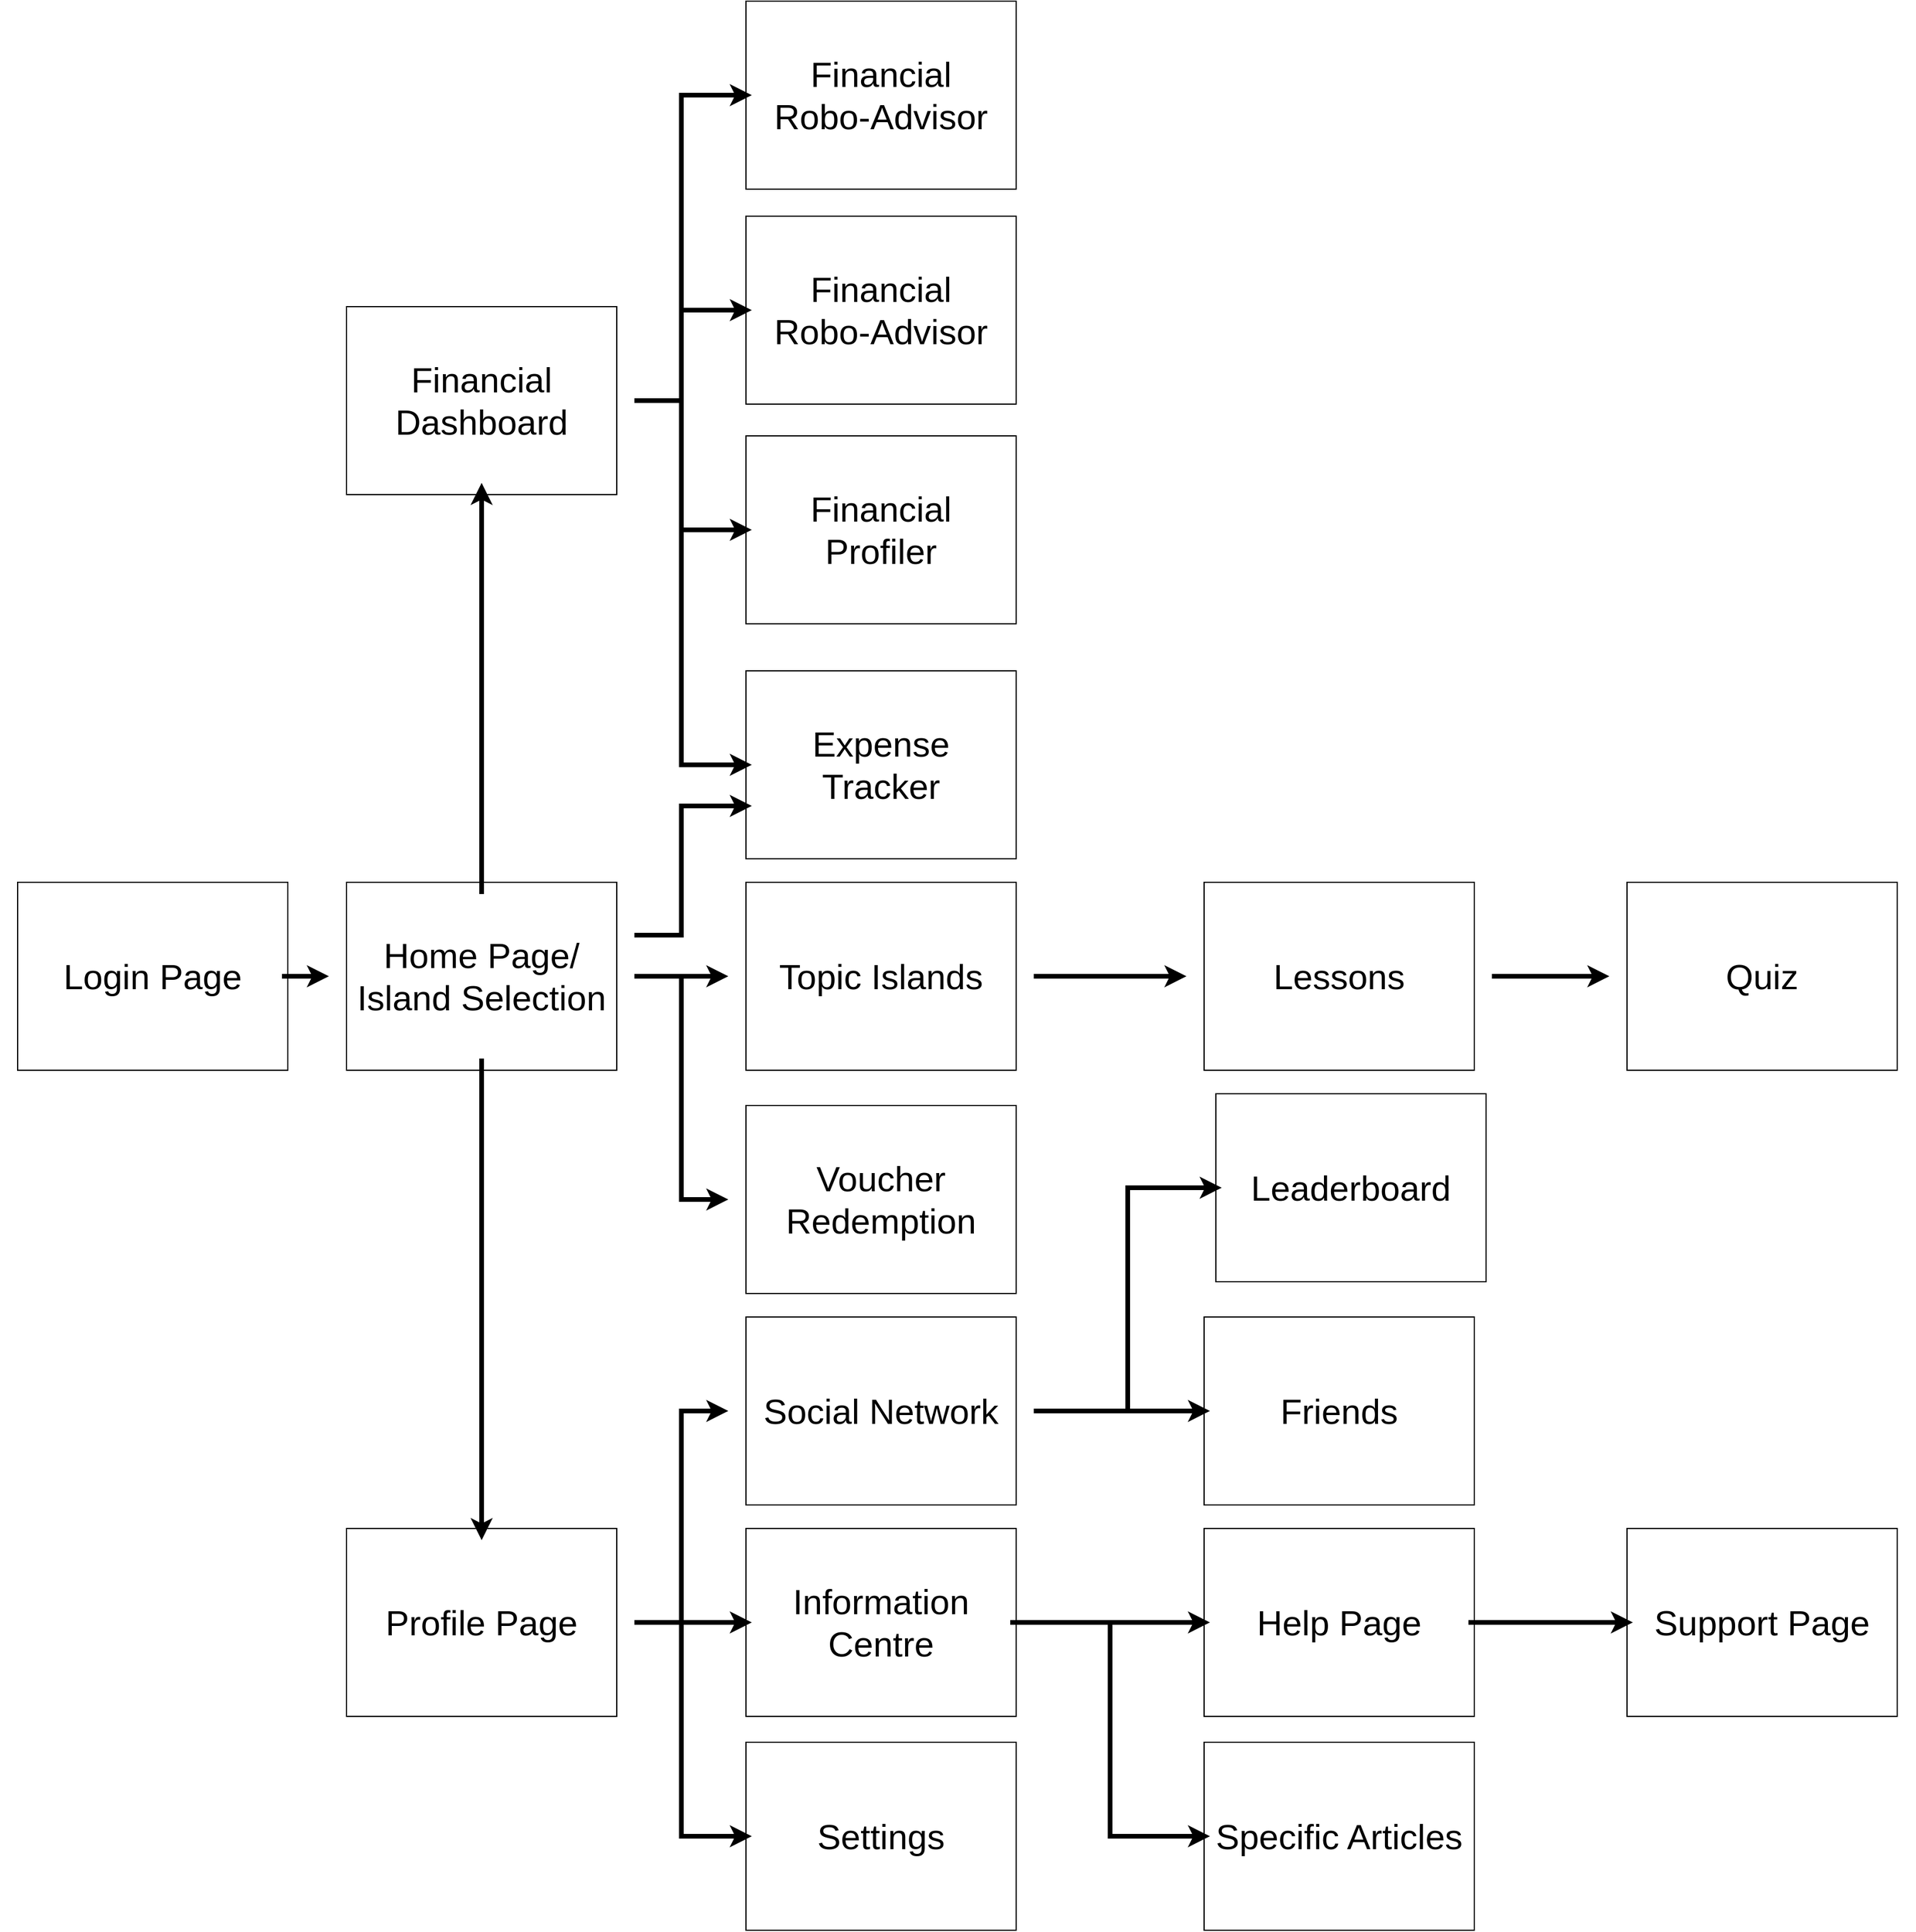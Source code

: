 <mxfile version="20.4.0" type="github">
  <diagram id="xeiWIUsCd8FCCVY9EHyw" name="Page-1">
    <mxGraphModel dx="3170" dy="1780" grid="1" gridSize="10" guides="1" tooltips="1" connect="1" arrows="1" fold="1" page="1" pageScale="1" pageWidth="2336" pageHeight="1654" math="0" shadow="0">
      <root>
        <mxCell id="0" />
        <mxCell id="1" parent="0" />
        <mxCell id="ZgKXBUmyCraqR8mIBlqp-3" value="" style="group" parent="1" vertex="1" connectable="0">
          <mxGeometry y="750" width="260" height="160" as="geometry" />
        </mxCell>
        <mxCell id="ZgKXBUmyCraqR8mIBlqp-65" value="" style="group" parent="ZgKXBUmyCraqR8mIBlqp-3" vertex="1" connectable="0">
          <mxGeometry x="15" width="230" height="160" as="geometry" />
        </mxCell>
        <mxCell id="ZgKXBUmyCraqR8mIBlqp-1" value="" style="rounded=0;whiteSpace=wrap;html=1;" parent="ZgKXBUmyCraqR8mIBlqp-65" vertex="1">
          <mxGeometry width="230" height="160" as="geometry" />
        </mxCell>
        <mxCell id="ZgKXBUmyCraqR8mIBlqp-2" value="&lt;font style=&quot;font-size: 30px;&quot;&gt;Login Page&lt;/font&gt;" style="text;html=1;strokeColor=none;fillColor=none;align=center;verticalAlign=middle;whiteSpace=wrap;rounded=0;container=1;" parent="ZgKXBUmyCraqR8mIBlqp-65" vertex="1">
          <mxGeometry x="5" y="10" width="220" height="140" as="geometry" />
        </mxCell>
        <mxCell id="ZgKXBUmyCraqR8mIBlqp-4" value="" style="group" parent="1" vertex="1" connectable="0">
          <mxGeometry x="280" y="750" width="260" height="160" as="geometry" />
        </mxCell>
        <mxCell id="ZgKXBUmyCraqR8mIBlqp-5" value="" style="rounded=0;whiteSpace=wrap;html=1;" parent="ZgKXBUmyCraqR8mIBlqp-4" vertex="1">
          <mxGeometry x="15" width="230" height="160" as="geometry" />
        </mxCell>
        <mxCell id="ZgKXBUmyCraqR8mIBlqp-6" value="&lt;font style=&quot;font-size: 30px;&quot;&gt;Home Page/&lt;br&gt;Island Selection&lt;br&gt;&lt;/font&gt;" style="text;html=1;strokeColor=none;fillColor=none;align=center;verticalAlign=middle;whiteSpace=wrap;rounded=0;" parent="ZgKXBUmyCraqR8mIBlqp-4" vertex="1">
          <mxGeometry y="10" width="260" height="140" as="geometry" />
        </mxCell>
        <mxCell id="ZgKXBUmyCraqR8mIBlqp-7" value="" style="group" parent="1" vertex="1" connectable="0">
          <mxGeometry x="280" y="260" width="260" height="160" as="geometry" />
        </mxCell>
        <mxCell id="ZgKXBUmyCraqR8mIBlqp-8" value="" style="rounded=0;whiteSpace=wrap;html=1;" parent="ZgKXBUmyCraqR8mIBlqp-7" vertex="1">
          <mxGeometry x="15" width="230" height="160" as="geometry" />
        </mxCell>
        <mxCell id="ZgKXBUmyCraqR8mIBlqp-9" value="&lt;font style=&quot;font-size: 30px;&quot;&gt;Financial Dashboard&lt;/font&gt;" style="text;html=1;strokeColor=none;fillColor=none;align=center;verticalAlign=middle;whiteSpace=wrap;rounded=0;" parent="ZgKXBUmyCraqR8mIBlqp-7" vertex="1">
          <mxGeometry y="10" width="260" height="140" as="geometry" />
        </mxCell>
        <mxCell id="ZgKXBUmyCraqR8mIBlqp-10" value="" style="group" parent="1" vertex="1" connectable="0">
          <mxGeometry x="280" y="1300" width="260" height="160" as="geometry" />
        </mxCell>
        <mxCell id="ZgKXBUmyCraqR8mIBlqp-11" value="" style="rounded=0;whiteSpace=wrap;html=1;" parent="ZgKXBUmyCraqR8mIBlqp-10" vertex="1">
          <mxGeometry x="15" width="230" height="160" as="geometry" />
        </mxCell>
        <mxCell id="ZgKXBUmyCraqR8mIBlqp-12" value="&lt;font style=&quot;font-size: 30px;&quot;&gt;Profile Page&lt;/font&gt;" style="text;html=1;strokeColor=none;fillColor=none;align=center;verticalAlign=middle;whiteSpace=wrap;rounded=0;" parent="ZgKXBUmyCraqR8mIBlqp-10" vertex="1">
          <mxGeometry y="10" width="260" height="140" as="geometry" />
        </mxCell>
        <mxCell id="ZgKXBUmyCraqR8mIBlqp-13" value="" style="group" parent="1" vertex="1" connectable="0">
          <mxGeometry x="620" y="750" width="260" height="160" as="geometry" />
        </mxCell>
        <mxCell id="ZgKXBUmyCraqR8mIBlqp-14" value="" style="rounded=0;whiteSpace=wrap;html=1;" parent="ZgKXBUmyCraqR8mIBlqp-13" vertex="1">
          <mxGeometry x="15" width="230" height="160" as="geometry" />
        </mxCell>
        <mxCell id="ZgKXBUmyCraqR8mIBlqp-15" value="&lt;span style=&quot;font-size: 30px;&quot;&gt;Topic Islands&lt;/span&gt;" style="text;html=1;strokeColor=none;fillColor=none;align=center;verticalAlign=middle;whiteSpace=wrap;rounded=0;" parent="ZgKXBUmyCraqR8mIBlqp-13" vertex="1">
          <mxGeometry y="10" width="260" height="140" as="geometry" />
        </mxCell>
        <mxCell id="ZgKXBUmyCraqR8mIBlqp-16" value="" style="group" parent="1" vertex="1" connectable="0">
          <mxGeometry x="1010" y="750" width="260" height="160" as="geometry" />
        </mxCell>
        <mxCell id="ZgKXBUmyCraqR8mIBlqp-17" value="" style="rounded=0;whiteSpace=wrap;html=1;" parent="ZgKXBUmyCraqR8mIBlqp-16" vertex="1">
          <mxGeometry x="15" width="230" height="160" as="geometry" />
        </mxCell>
        <mxCell id="ZgKXBUmyCraqR8mIBlqp-18" value="&lt;span style=&quot;font-size: 30px;&quot;&gt;Lessons&lt;/span&gt;" style="text;html=1;strokeColor=none;fillColor=none;align=center;verticalAlign=middle;whiteSpace=wrap;rounded=0;" parent="ZgKXBUmyCraqR8mIBlqp-16" vertex="1">
          <mxGeometry y="10" width="260" height="140" as="geometry" />
        </mxCell>
        <mxCell id="ZgKXBUmyCraqR8mIBlqp-19" value="" style="group" parent="1" vertex="1" connectable="0">
          <mxGeometry x="1370" y="750" width="260" height="160" as="geometry" />
        </mxCell>
        <mxCell id="ZgKXBUmyCraqR8mIBlqp-20" value="" style="rounded=0;whiteSpace=wrap;html=1;" parent="ZgKXBUmyCraqR8mIBlqp-19" vertex="1">
          <mxGeometry x="15" width="230" height="160" as="geometry" />
        </mxCell>
        <mxCell id="ZgKXBUmyCraqR8mIBlqp-21" value="&lt;span style=&quot;font-size: 30px;&quot;&gt;Quiz&lt;/span&gt;" style="text;html=1;strokeColor=none;fillColor=none;align=center;verticalAlign=middle;whiteSpace=wrap;rounded=0;" parent="ZgKXBUmyCraqR8mIBlqp-19" vertex="1">
          <mxGeometry y="10" width="260" height="140" as="geometry" />
        </mxCell>
        <mxCell id="ZgKXBUmyCraqR8mIBlqp-22" value="" style="group" parent="1" vertex="1" connectable="0">
          <mxGeometry x="620" y="1120" width="260" height="160" as="geometry" />
        </mxCell>
        <mxCell id="ZgKXBUmyCraqR8mIBlqp-23" value="" style="rounded=0;whiteSpace=wrap;html=1;" parent="ZgKXBUmyCraqR8mIBlqp-22" vertex="1">
          <mxGeometry x="15" width="230" height="160" as="geometry" />
        </mxCell>
        <mxCell id="ZgKXBUmyCraqR8mIBlqp-24" value="&lt;span style=&quot;font-size: 30px;&quot;&gt;Social Network&lt;/span&gt;" style="text;html=1;strokeColor=none;fillColor=none;align=center;verticalAlign=middle;whiteSpace=wrap;rounded=0;" parent="ZgKXBUmyCraqR8mIBlqp-22" vertex="1">
          <mxGeometry y="10" width="260" height="140" as="geometry" />
        </mxCell>
        <mxCell id="ZgKXBUmyCraqR8mIBlqp-25" value="" style="group" parent="1" vertex="1" connectable="0">
          <mxGeometry x="620" y="1300" width="260" height="160" as="geometry" />
        </mxCell>
        <mxCell id="ZgKXBUmyCraqR8mIBlqp-26" value="" style="rounded=0;whiteSpace=wrap;html=1;" parent="ZgKXBUmyCraqR8mIBlqp-25" vertex="1">
          <mxGeometry x="15" width="230" height="160" as="geometry" />
        </mxCell>
        <mxCell id="ZgKXBUmyCraqR8mIBlqp-27" value="&lt;span style=&quot;font-size: 30px;&quot;&gt;Information Centre&lt;/span&gt;" style="text;html=1;strokeColor=none;fillColor=none;align=center;verticalAlign=middle;whiteSpace=wrap;rounded=0;" parent="ZgKXBUmyCraqR8mIBlqp-25" vertex="1">
          <mxGeometry x="20" y="10" width="220" height="140" as="geometry" />
        </mxCell>
        <mxCell id="ZgKXBUmyCraqR8mIBlqp-31" value="" style="group" parent="1" vertex="1" connectable="0">
          <mxGeometry x="620" y="940" width="260" height="160" as="geometry" />
        </mxCell>
        <mxCell id="ZgKXBUmyCraqR8mIBlqp-32" value="" style="rounded=0;whiteSpace=wrap;html=1;" parent="ZgKXBUmyCraqR8mIBlqp-31" vertex="1">
          <mxGeometry x="15" width="230" height="160" as="geometry" />
        </mxCell>
        <mxCell id="ZgKXBUmyCraqR8mIBlqp-33" value="&lt;span style=&quot;font-size: 30px;&quot;&gt;Voucher Redemption&lt;/span&gt;" style="text;html=1;strokeColor=none;fillColor=none;align=center;verticalAlign=middle;whiteSpace=wrap;rounded=0;" parent="ZgKXBUmyCraqR8mIBlqp-31" vertex="1">
          <mxGeometry y="10" width="260" height="140" as="geometry" />
        </mxCell>
        <mxCell id="ZgKXBUmyCraqR8mIBlqp-34" value="" style="group" parent="1" vertex="1" connectable="0">
          <mxGeometry x="1010" y="1300" width="260" height="160" as="geometry" />
        </mxCell>
        <mxCell id="ZgKXBUmyCraqR8mIBlqp-35" value="" style="rounded=0;whiteSpace=wrap;html=1;" parent="ZgKXBUmyCraqR8mIBlqp-34" vertex="1">
          <mxGeometry x="15" width="230" height="160" as="geometry" />
        </mxCell>
        <mxCell id="ZgKXBUmyCraqR8mIBlqp-36" value="&lt;span style=&quot;font-size: 30px;&quot;&gt;Help Page&lt;/span&gt;" style="text;html=1;strokeColor=none;fillColor=none;align=center;verticalAlign=middle;whiteSpace=wrap;rounded=0;" parent="ZgKXBUmyCraqR8mIBlqp-34" vertex="1">
          <mxGeometry x="20" y="10" width="220" height="140" as="geometry" />
        </mxCell>
        <mxCell id="ZgKXBUmyCraqR8mIBlqp-37" value="" style="group" parent="1" vertex="1" connectable="0">
          <mxGeometry x="620" y="570" width="260" height="160" as="geometry" />
        </mxCell>
        <mxCell id="ZgKXBUmyCraqR8mIBlqp-38" value="" style="rounded=0;whiteSpace=wrap;html=1;" parent="ZgKXBUmyCraqR8mIBlqp-37" vertex="1">
          <mxGeometry x="15" width="230" height="160" as="geometry" />
        </mxCell>
        <mxCell id="ZgKXBUmyCraqR8mIBlqp-39" value="&lt;span style=&quot;font-size: 30px;&quot;&gt;Expense Tracker&lt;/span&gt;" style="text;html=1;strokeColor=none;fillColor=none;align=center;verticalAlign=middle;whiteSpace=wrap;rounded=0;" parent="ZgKXBUmyCraqR8mIBlqp-37" vertex="1">
          <mxGeometry x="20" y="10" width="220" height="140" as="geometry" />
        </mxCell>
        <mxCell id="ZgKXBUmyCraqR8mIBlqp-40" value="" style="group" parent="1" vertex="1" connectable="0">
          <mxGeometry x="620" y="370" width="260" height="160" as="geometry" />
        </mxCell>
        <mxCell id="ZgKXBUmyCraqR8mIBlqp-41" value="" style="rounded=0;whiteSpace=wrap;html=1;" parent="ZgKXBUmyCraqR8mIBlqp-40" vertex="1">
          <mxGeometry x="15" width="230" height="160" as="geometry" />
        </mxCell>
        <mxCell id="ZgKXBUmyCraqR8mIBlqp-42" value="&lt;span style=&quot;font-size: 30px;&quot;&gt;Financial Profiler&lt;/span&gt;" style="text;html=1;strokeColor=none;fillColor=none;align=center;verticalAlign=middle;whiteSpace=wrap;rounded=0;" parent="ZgKXBUmyCraqR8mIBlqp-40" vertex="1">
          <mxGeometry x="20" y="10" width="220" height="140" as="geometry" />
        </mxCell>
        <mxCell id="ZgKXBUmyCraqR8mIBlqp-43" value="" style="group" parent="1" vertex="1" connectable="0">
          <mxGeometry x="620" y="183" width="260" height="160" as="geometry" />
        </mxCell>
        <mxCell id="ZgKXBUmyCraqR8mIBlqp-44" value="" style="rounded=0;whiteSpace=wrap;html=1;" parent="ZgKXBUmyCraqR8mIBlqp-43" vertex="1">
          <mxGeometry x="15" width="230" height="160" as="geometry" />
        </mxCell>
        <mxCell id="ZgKXBUmyCraqR8mIBlqp-45" value="&lt;span style=&quot;font-size: 30px;&quot;&gt;Financial &lt;br&gt;Robo-Advisor&lt;/span&gt;" style="text;html=1;strokeColor=none;fillColor=none;align=center;verticalAlign=middle;whiteSpace=wrap;rounded=0;" parent="ZgKXBUmyCraqR8mIBlqp-43" vertex="1">
          <mxGeometry x="20" y="10" width="220" height="140" as="geometry" />
        </mxCell>
        <mxCell id="ZgKXBUmyCraqR8mIBlqp-46" value="" style="group" parent="1" vertex="1" connectable="0">
          <mxGeometry x="620" y="1482" width="260" height="160" as="geometry" />
        </mxCell>
        <mxCell id="ZgKXBUmyCraqR8mIBlqp-47" value="" style="rounded=0;whiteSpace=wrap;html=1;" parent="ZgKXBUmyCraqR8mIBlqp-46" vertex="1">
          <mxGeometry x="15" width="230" height="160" as="geometry" />
        </mxCell>
        <mxCell id="ZgKXBUmyCraqR8mIBlqp-48" value="&lt;span style=&quot;font-size: 30px;&quot;&gt;Settings&lt;/span&gt;" style="text;html=1;strokeColor=none;fillColor=none;align=center;verticalAlign=middle;whiteSpace=wrap;rounded=0;" parent="ZgKXBUmyCraqR8mIBlqp-46" vertex="1">
          <mxGeometry x="20" y="10" width="220" height="140" as="geometry" />
        </mxCell>
        <mxCell id="ZgKXBUmyCraqR8mIBlqp-49" value="" style="group" parent="1" vertex="1" connectable="0">
          <mxGeometry x="1020" y="930" width="260" height="160" as="geometry" />
        </mxCell>
        <mxCell id="ZgKXBUmyCraqR8mIBlqp-50" value="" style="rounded=0;whiteSpace=wrap;html=1;" parent="ZgKXBUmyCraqR8mIBlqp-49" vertex="1">
          <mxGeometry x="15" width="230" height="160" as="geometry" />
        </mxCell>
        <mxCell id="ZgKXBUmyCraqR8mIBlqp-51" value="&lt;span style=&quot;font-size: 30px;&quot;&gt;Leaderboard&lt;/span&gt;" style="text;html=1;strokeColor=none;fillColor=none;align=center;verticalAlign=middle;whiteSpace=wrap;rounded=0;" parent="ZgKXBUmyCraqR8mIBlqp-49" vertex="1">
          <mxGeometry x="20" y="10" width="220" height="140" as="geometry" />
        </mxCell>
        <mxCell id="ZgKXBUmyCraqR8mIBlqp-52" value="" style="group" parent="1" vertex="1" connectable="0">
          <mxGeometry x="1010" y="1120" width="260" height="160" as="geometry" />
        </mxCell>
        <mxCell id="ZgKXBUmyCraqR8mIBlqp-53" value="" style="rounded=0;whiteSpace=wrap;html=1;" parent="ZgKXBUmyCraqR8mIBlqp-52" vertex="1">
          <mxGeometry x="15" width="230" height="160" as="geometry" />
        </mxCell>
        <mxCell id="ZgKXBUmyCraqR8mIBlqp-54" value="&lt;span style=&quot;font-size: 30px;&quot;&gt;Friends&lt;/span&gt;" style="text;html=1;strokeColor=none;fillColor=none;align=center;verticalAlign=middle;whiteSpace=wrap;rounded=0;" parent="ZgKXBUmyCraqR8mIBlqp-52" vertex="1">
          <mxGeometry x="20" y="10" width="220" height="140" as="geometry" />
        </mxCell>
        <mxCell id="ZgKXBUmyCraqR8mIBlqp-55" value="" style="group" parent="1" vertex="1" connectable="0">
          <mxGeometry x="1010" y="1482" width="260" height="160" as="geometry" />
        </mxCell>
        <mxCell id="ZgKXBUmyCraqR8mIBlqp-56" value="" style="rounded=0;whiteSpace=wrap;html=1;" parent="ZgKXBUmyCraqR8mIBlqp-55" vertex="1">
          <mxGeometry x="15" width="230" height="160" as="geometry" />
        </mxCell>
        <mxCell id="ZgKXBUmyCraqR8mIBlqp-57" value="&lt;span style=&quot;font-size: 30px;&quot;&gt;Specific Articles&lt;/span&gt;" style="text;html=1;strokeColor=none;fillColor=none;align=center;verticalAlign=middle;whiteSpace=wrap;rounded=0;" parent="ZgKXBUmyCraqR8mIBlqp-55" vertex="1">
          <mxGeometry x="20" y="10" width="220" height="140" as="geometry" />
        </mxCell>
        <mxCell id="ZgKXBUmyCraqR8mIBlqp-58" value="" style="group" parent="1" vertex="1" connectable="0">
          <mxGeometry x="620" width="260" height="160" as="geometry" />
        </mxCell>
        <mxCell id="ZgKXBUmyCraqR8mIBlqp-59" value="" style="rounded=0;whiteSpace=wrap;html=1;" parent="ZgKXBUmyCraqR8mIBlqp-58" vertex="1">
          <mxGeometry x="15" width="230" height="160" as="geometry" />
        </mxCell>
        <mxCell id="ZgKXBUmyCraqR8mIBlqp-60" value="&lt;span style=&quot;font-size: 30px;&quot;&gt;Financial &lt;br&gt;Robo-Advisor&lt;/span&gt;" style="text;html=1;strokeColor=none;fillColor=none;align=center;verticalAlign=middle;whiteSpace=wrap;rounded=0;" parent="ZgKXBUmyCraqR8mIBlqp-58" vertex="1">
          <mxGeometry x="20" y="10" width="220" height="140" as="geometry" />
        </mxCell>
        <mxCell id="ZgKXBUmyCraqR8mIBlqp-67" style="edgeStyle=orthogonalEdgeStyle;rounded=0;orthogonalLoop=1;jettySize=auto;html=1;exitX=1;exitY=0.5;exitDx=0;exitDy=0;strokeWidth=4;fontSize=30;" parent="1" source="ZgKXBUmyCraqR8mIBlqp-2" target="ZgKXBUmyCraqR8mIBlqp-6" edge="1">
          <mxGeometry relative="1" as="geometry" />
        </mxCell>
        <mxCell id="ZgKXBUmyCraqR8mIBlqp-70" style="edgeStyle=orthogonalEdgeStyle;rounded=0;orthogonalLoop=1;jettySize=auto;html=1;exitX=0.5;exitY=0;exitDx=0;exitDy=0;entryX=0.5;entryY=1;entryDx=0;entryDy=0;strokeWidth=4;fontSize=30;" parent="1" source="ZgKXBUmyCraqR8mIBlqp-6" target="ZgKXBUmyCraqR8mIBlqp-9" edge="1">
          <mxGeometry relative="1" as="geometry" />
        </mxCell>
        <mxCell id="ZgKXBUmyCraqR8mIBlqp-71" style="edgeStyle=orthogonalEdgeStyle;rounded=0;orthogonalLoop=1;jettySize=auto;html=1;exitX=0.5;exitY=1;exitDx=0;exitDy=0;entryX=0.5;entryY=0;entryDx=0;entryDy=0;strokeWidth=4;fontSize=30;" parent="1" source="ZgKXBUmyCraqR8mIBlqp-6" target="ZgKXBUmyCraqR8mIBlqp-12" edge="1">
          <mxGeometry relative="1" as="geometry" />
        </mxCell>
        <mxCell id="ZgKXBUmyCraqR8mIBlqp-72" style="edgeStyle=orthogonalEdgeStyle;rounded=0;orthogonalLoop=1;jettySize=auto;html=1;exitX=1;exitY=0.5;exitDx=0;exitDy=0;entryX=0;entryY=0.5;entryDx=0;entryDy=0;strokeWidth=4;fontSize=30;" parent="1" source="ZgKXBUmyCraqR8mIBlqp-6" target="ZgKXBUmyCraqR8mIBlqp-15" edge="1">
          <mxGeometry relative="1" as="geometry" />
        </mxCell>
        <mxCell id="ZgKXBUmyCraqR8mIBlqp-74" style="edgeStyle=orthogonalEdgeStyle;rounded=0;orthogonalLoop=1;jettySize=auto;html=1;exitX=1;exitY=0.5;exitDx=0;exitDy=0;entryX=0;entryY=0.5;entryDx=0;entryDy=0;strokeWidth=4;fontSize=30;" parent="1" source="ZgKXBUmyCraqR8mIBlqp-6" target="ZgKXBUmyCraqR8mIBlqp-33" edge="1">
          <mxGeometry relative="1" as="geometry" />
        </mxCell>
        <mxCell id="ZgKXBUmyCraqR8mIBlqp-76" style="edgeStyle=orthogonalEdgeStyle;rounded=0;orthogonalLoop=1;jettySize=auto;html=1;exitX=1;exitY=0.5;exitDx=0;exitDy=0;entryX=0;entryY=0.5;entryDx=0;entryDy=0;strokeWidth=4;fontSize=30;" parent="1" source="ZgKXBUmyCraqR8mIBlqp-12" target="ZgKXBUmyCraqR8mIBlqp-24" edge="1">
          <mxGeometry relative="1" as="geometry" />
        </mxCell>
        <mxCell id="ZgKXBUmyCraqR8mIBlqp-77" style="edgeStyle=orthogonalEdgeStyle;rounded=0;orthogonalLoop=1;jettySize=auto;html=1;exitX=1;exitY=0.5;exitDx=0;exitDy=0;entryX=0;entryY=0.5;entryDx=0;entryDy=0;strokeWidth=4;fontSize=30;" parent="1" source="ZgKXBUmyCraqR8mIBlqp-12" target="ZgKXBUmyCraqR8mIBlqp-27" edge="1">
          <mxGeometry relative="1" as="geometry" />
        </mxCell>
        <mxCell id="ZgKXBUmyCraqR8mIBlqp-78" style="edgeStyle=orthogonalEdgeStyle;rounded=0;orthogonalLoop=1;jettySize=auto;html=1;exitX=1;exitY=0.5;exitDx=0;exitDy=0;entryX=0;entryY=0.5;entryDx=0;entryDy=0;strokeWidth=4;fontSize=30;" parent="1" source="ZgKXBUmyCraqR8mIBlqp-12" target="ZgKXBUmyCraqR8mIBlqp-48" edge="1">
          <mxGeometry relative="1" as="geometry">
            <Array as="points">
              <mxPoint x="580" y="1380" />
              <mxPoint x="580" y="1562" />
            </Array>
          </mxGeometry>
        </mxCell>
        <mxCell id="ZgKXBUmyCraqR8mIBlqp-79" style="edgeStyle=orthogonalEdgeStyle;rounded=0;orthogonalLoop=1;jettySize=auto;html=1;exitX=1;exitY=0.5;exitDx=0;exitDy=0;entryX=0;entryY=0.5;entryDx=0;entryDy=0;strokeWidth=4;fontSize=30;" parent="1" source="ZgKXBUmyCraqR8mIBlqp-27" target="ZgKXBUmyCraqR8mIBlqp-36" edge="1">
          <mxGeometry relative="1" as="geometry" />
        </mxCell>
        <mxCell id="ZgKXBUmyCraqR8mIBlqp-80" style="edgeStyle=orthogonalEdgeStyle;rounded=0;orthogonalLoop=1;jettySize=auto;html=1;exitX=1;exitY=0.5;exitDx=0;exitDy=0;entryX=0;entryY=0.5;entryDx=0;entryDy=0;strokeWidth=4;fontSize=30;" parent="1" source="ZgKXBUmyCraqR8mIBlqp-27" target="ZgKXBUmyCraqR8mIBlqp-57" edge="1">
          <mxGeometry relative="1" as="geometry" />
        </mxCell>
        <mxCell id="ZgKXBUmyCraqR8mIBlqp-81" style="edgeStyle=orthogonalEdgeStyle;rounded=0;orthogonalLoop=1;jettySize=auto;html=1;exitX=1;exitY=0.5;exitDx=0;exitDy=0;entryX=0;entryY=0.5;entryDx=0;entryDy=0;strokeWidth=4;fontSize=30;" parent="1" source="ZgKXBUmyCraqR8mIBlqp-24" target="ZgKXBUmyCraqR8mIBlqp-54" edge="1">
          <mxGeometry relative="1" as="geometry" />
        </mxCell>
        <mxCell id="ZgKXBUmyCraqR8mIBlqp-82" style="edgeStyle=orthogonalEdgeStyle;rounded=0;orthogonalLoop=1;jettySize=auto;html=1;exitX=1;exitY=0.5;exitDx=0;exitDy=0;entryX=0;entryY=0.5;entryDx=0;entryDy=0;strokeWidth=4;fontSize=30;" parent="1" source="ZgKXBUmyCraqR8mIBlqp-24" target="ZgKXBUmyCraqR8mIBlqp-51" edge="1">
          <mxGeometry relative="1" as="geometry" />
        </mxCell>
        <mxCell id="ZgKXBUmyCraqR8mIBlqp-83" style="edgeStyle=orthogonalEdgeStyle;rounded=0;orthogonalLoop=1;jettySize=auto;html=1;exitX=1;exitY=0.5;exitDx=0;exitDy=0;entryX=0;entryY=0.5;entryDx=0;entryDy=0;strokeWidth=4;fontSize=30;" parent="1" source="ZgKXBUmyCraqR8mIBlqp-15" target="ZgKXBUmyCraqR8mIBlqp-18" edge="1">
          <mxGeometry relative="1" as="geometry" />
        </mxCell>
        <mxCell id="ZgKXBUmyCraqR8mIBlqp-84" style="edgeStyle=orthogonalEdgeStyle;rounded=0;orthogonalLoop=1;jettySize=auto;html=1;exitX=1;exitY=0.5;exitDx=0;exitDy=0;entryX=0;entryY=0.5;entryDx=0;entryDy=0;strokeWidth=4;fontSize=30;" parent="1" source="ZgKXBUmyCraqR8mIBlqp-18" target="ZgKXBUmyCraqR8mIBlqp-21" edge="1">
          <mxGeometry relative="1" as="geometry" />
        </mxCell>
        <mxCell id="ZgKXBUmyCraqR8mIBlqp-86" style="edgeStyle=orthogonalEdgeStyle;rounded=0;orthogonalLoop=1;jettySize=auto;html=1;exitX=1;exitY=0.5;exitDx=0;exitDy=0;entryX=0;entryY=0.5;entryDx=0;entryDy=0;strokeWidth=4;fontSize=30;" parent="1" source="ZgKXBUmyCraqR8mIBlqp-9" target="ZgKXBUmyCraqR8mIBlqp-42" edge="1">
          <mxGeometry relative="1" as="geometry">
            <Array as="points">
              <mxPoint x="580" y="340" />
              <mxPoint x="580" y="450" />
            </Array>
          </mxGeometry>
        </mxCell>
        <mxCell id="ZgKXBUmyCraqR8mIBlqp-88" style="edgeStyle=orthogonalEdgeStyle;rounded=0;orthogonalLoop=1;jettySize=auto;html=1;exitX=1;exitY=0.5;exitDx=0;exitDy=0;entryX=0;entryY=0.5;entryDx=0;entryDy=0;strokeWidth=4;fontSize=30;" parent="1" source="ZgKXBUmyCraqR8mIBlqp-9" target="ZgKXBUmyCraqR8mIBlqp-45" edge="1">
          <mxGeometry relative="1" as="geometry">
            <Array as="points">
              <mxPoint x="580" y="340" />
              <mxPoint x="580" y="263" />
            </Array>
          </mxGeometry>
        </mxCell>
        <mxCell id="ZgKXBUmyCraqR8mIBlqp-89" style="edgeStyle=orthogonalEdgeStyle;rounded=0;orthogonalLoop=1;jettySize=auto;html=1;exitX=1;exitY=0.5;exitDx=0;exitDy=0;entryX=0;entryY=0.5;entryDx=0;entryDy=0;strokeWidth=4;fontSize=30;" parent="1" source="ZgKXBUmyCraqR8mIBlqp-9" target="ZgKXBUmyCraqR8mIBlqp-60" edge="1">
          <mxGeometry relative="1" as="geometry">
            <Array as="points">
              <mxPoint x="580" y="340" />
              <mxPoint x="580" y="80" />
            </Array>
          </mxGeometry>
        </mxCell>
        <mxCell id="ZgKXBUmyCraqR8mIBlqp-90" style="edgeStyle=orthogonalEdgeStyle;rounded=0;orthogonalLoop=1;jettySize=auto;html=1;exitX=1;exitY=0.5;exitDx=0;exitDy=0;entryX=0;entryY=0.5;entryDx=0;entryDy=0;strokeWidth=4;fontSize=30;" parent="1" source="ZgKXBUmyCraqR8mIBlqp-9" target="ZgKXBUmyCraqR8mIBlqp-39" edge="1">
          <mxGeometry relative="1" as="geometry">
            <Array as="points">
              <mxPoint x="580" y="340" />
              <mxPoint x="580" y="650" />
            </Array>
          </mxGeometry>
        </mxCell>
        <mxCell id="ZgKXBUmyCraqR8mIBlqp-92" style="edgeStyle=orthogonalEdgeStyle;rounded=0;orthogonalLoop=1;jettySize=auto;html=1;exitX=1;exitY=0.25;exitDx=0;exitDy=0;entryX=0;entryY=0.75;entryDx=0;entryDy=0;strokeWidth=4;fontSize=30;" parent="1" source="ZgKXBUmyCraqR8mIBlqp-6" target="ZgKXBUmyCraqR8mIBlqp-39" edge="1">
          <mxGeometry relative="1" as="geometry">
            <Array as="points">
              <mxPoint x="580" y="795" />
              <mxPoint x="580" y="685" />
            </Array>
          </mxGeometry>
        </mxCell>
        <mxCell id="Au6ATn1cRICDjOCf6nQJ-1" value="" style="group" vertex="1" connectable="0" parent="1">
          <mxGeometry x="1370" y="1300" width="260" height="160" as="geometry" />
        </mxCell>
        <mxCell id="Au6ATn1cRICDjOCf6nQJ-2" value="" style="rounded=0;whiteSpace=wrap;html=1;" vertex="1" parent="Au6ATn1cRICDjOCf6nQJ-1">
          <mxGeometry x="15" width="230" height="160" as="geometry" />
        </mxCell>
        <mxCell id="Au6ATn1cRICDjOCf6nQJ-3" value="&lt;span style=&quot;font-size: 30px;&quot;&gt;Support Page&lt;/span&gt;" style="text;html=1;strokeColor=none;fillColor=none;align=center;verticalAlign=middle;whiteSpace=wrap;rounded=0;" vertex="1" parent="Au6ATn1cRICDjOCf6nQJ-1">
          <mxGeometry x="20" y="10" width="220" height="140" as="geometry" />
        </mxCell>
        <mxCell id="Au6ATn1cRICDjOCf6nQJ-4" style="edgeStyle=orthogonalEdgeStyle;rounded=0;orthogonalLoop=1;jettySize=auto;html=1;exitX=1;exitY=0.5;exitDx=0;exitDy=0;entryX=0;entryY=0.5;entryDx=0;entryDy=0;strokeWidth=4;" edge="1" parent="1" source="ZgKXBUmyCraqR8mIBlqp-36" target="Au6ATn1cRICDjOCf6nQJ-3">
          <mxGeometry relative="1" as="geometry" />
        </mxCell>
      </root>
    </mxGraphModel>
  </diagram>
</mxfile>
